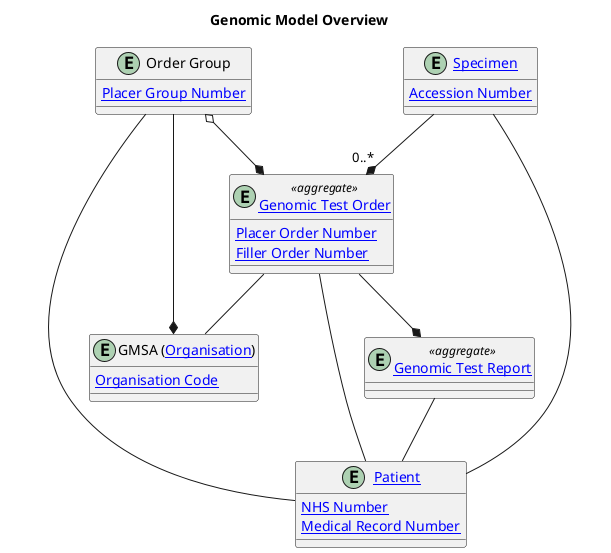 @startuml

title "Genomic Model Overview"


entity "[[StructureDefinition-Patient.html Patient]]" as Patient {
  [[StructureDefinition-NHSNumber.html NHS Number]]
  [[StructureDefinition-MedicalRecordNumber.html Medical Record Number]]
}

entity "GMSA ([[StructureDefinition-Organization.html Organisation]])" as GMSA {
[[StructureDefinition-OrganisationCode.html Organisation Code]]
}

entity "Order Group" as OrderGroup {
  [[StructureDefinition-PlacerGroupNumber.html Placer Group Number]]
}

entity "[[Questionnaire-GenomicTestOrder.html Genomic Test Order]]" as Order <<aggregate>> {
  [[StructureDefinition-PlacerOrderNumber.html Placer Order Number]]
  [[StructureDefinition-FillerOrderNumber.html Filler Order Number]]
}

entity "[[StructureDefinition-Composition-GenomicReport.html Genomic Test Report]]" as Report <<aggregate>>

entity "[[StructureDefinition-Specimen.html Specimen]]" as Specimen {
  [[StructureDefinition-AccessionNumber.html Accession Number]]
}

OrderGroup o--* Order
OrderGroup --* GMSA
Order -- GMSA
Order --* Report
Specimen --* "0..*" Order

OrderGroup -- Patient
Order -- Patient
Specimen -- Patient
Report -- Patient

@enduml
